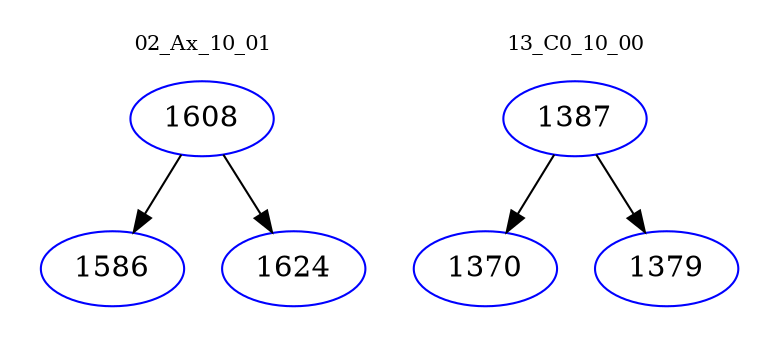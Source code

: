 digraph{
subgraph cluster_0 {
color = white
label = "02_Ax_10_01";
fontsize=10;
T0_1608 [label="1608", color="blue"]
T0_1608 -> T0_1586 [color="black"]
T0_1586 [label="1586", color="blue"]
T0_1608 -> T0_1624 [color="black"]
T0_1624 [label="1624", color="blue"]
}
subgraph cluster_1 {
color = white
label = "13_C0_10_00";
fontsize=10;
T1_1387 [label="1387", color="blue"]
T1_1387 -> T1_1370 [color="black"]
T1_1370 [label="1370", color="blue"]
T1_1387 -> T1_1379 [color="black"]
T1_1379 [label="1379", color="blue"]
}
}
